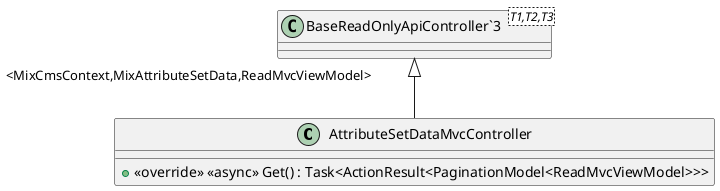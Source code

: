 @startuml
class AttributeSetDataMvcController {
    + <<override>> <<async>> Get() : Task<ActionResult<PaginationModel<ReadMvcViewModel>>>
}
class "BaseReadOnlyApiController`3"<T1,T2,T3> {
}
"BaseReadOnlyApiController`3" "<MixCmsContext,MixAttributeSetData,ReadMvcViewModel>" <|-- AttributeSetDataMvcController
@enduml
